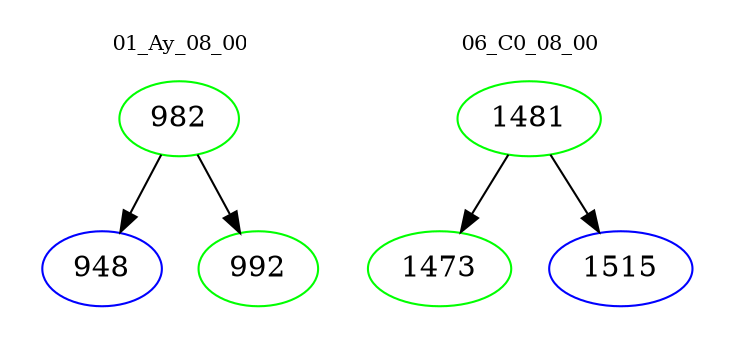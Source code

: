 digraph{
subgraph cluster_0 {
color = white
label = "01_Ay_08_00";
fontsize=10;
T0_982 [label="982", color="green"]
T0_982 -> T0_948 [color="black"]
T0_948 [label="948", color="blue"]
T0_982 -> T0_992 [color="black"]
T0_992 [label="992", color="green"]
}
subgraph cluster_1 {
color = white
label = "06_C0_08_00";
fontsize=10;
T1_1481 [label="1481", color="green"]
T1_1481 -> T1_1473 [color="black"]
T1_1473 [label="1473", color="green"]
T1_1481 -> T1_1515 [color="black"]
T1_1515 [label="1515", color="blue"]
}
}
